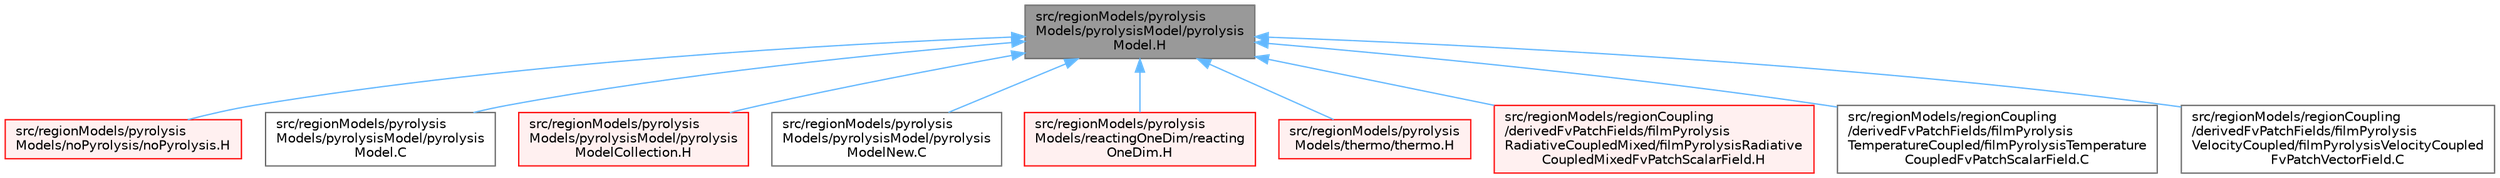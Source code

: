 digraph "src/regionModels/pyrolysisModels/pyrolysisModel/pyrolysisModel.H"
{
 // LATEX_PDF_SIZE
  bgcolor="transparent";
  edge [fontname=Helvetica,fontsize=10,labelfontname=Helvetica,labelfontsize=10];
  node [fontname=Helvetica,fontsize=10,shape=box,height=0.2,width=0.4];
  Node1 [id="Node000001",label="src/regionModels/pyrolysis\lModels/pyrolysisModel/pyrolysis\lModel.H",height=0.2,width=0.4,color="gray40", fillcolor="grey60", style="filled", fontcolor="black",tooltip=" "];
  Node1 -> Node2 [id="edge1_Node000001_Node000002",dir="back",color="steelblue1",style="solid",tooltip=" "];
  Node2 [id="Node000002",label="src/regionModels/pyrolysis\lModels/noPyrolysis/noPyrolysis.H",height=0.2,width=0.4,color="red", fillcolor="#FFF0F0", style="filled",URL="$noPyrolysis_8H.html",tooltip=" "];
  Node1 -> Node4 [id="edge2_Node000001_Node000004",dir="back",color="steelblue1",style="solid",tooltip=" "];
  Node4 [id="Node000004",label="src/regionModels/pyrolysis\lModels/pyrolysisModel/pyrolysis\lModel.C",height=0.2,width=0.4,color="grey40", fillcolor="white", style="filled",URL="$pyrolysisModel_8C.html",tooltip=" "];
  Node1 -> Node5 [id="edge3_Node000001_Node000005",dir="back",color="steelblue1",style="solid",tooltip=" "];
  Node5 [id="Node000005",label="src/regionModels/pyrolysis\lModels/pyrolysisModel/pyrolysis\lModelCollection.H",height=0.2,width=0.4,color="red", fillcolor="#FFF0F0", style="filled",URL="$pyrolysisModelCollection_8H.html",tooltip=" "];
  Node1 -> Node7 [id="edge4_Node000001_Node000007",dir="back",color="steelblue1",style="solid",tooltip=" "];
  Node7 [id="Node000007",label="src/regionModels/pyrolysis\lModels/pyrolysisModel/pyrolysis\lModelNew.C",height=0.2,width=0.4,color="grey40", fillcolor="white", style="filled",URL="$pyrolysisModelNew_8C.html",tooltip=" "];
  Node1 -> Node8 [id="edge5_Node000001_Node000008",dir="back",color="steelblue1",style="solid",tooltip=" "];
  Node8 [id="Node000008",label="src/regionModels/pyrolysis\lModels/reactingOneDim/reacting\lOneDim.H",height=0.2,width=0.4,color="red", fillcolor="#FFF0F0", style="filled",URL="$reactingOneDim_8H.html",tooltip=" "];
  Node1 -> Node11 [id="edge6_Node000001_Node000011",dir="back",color="steelblue1",style="solid",tooltip=" "];
  Node11 [id="Node000011",label="src/regionModels/pyrolysis\lModels/thermo/thermo.H",height=0.2,width=0.4,color="red", fillcolor="#FFF0F0", style="filled",URL="$regionModels_2pyrolysisModels_2thermo_2thermo_8H.html",tooltip=" "];
  Node1 -> Node13 [id="edge7_Node000001_Node000013",dir="back",color="steelblue1",style="solid",tooltip=" "];
  Node13 [id="Node000013",label="src/regionModels/regionCoupling\l/derivedFvPatchFields/filmPyrolysis\lRadiativeCoupledMixed/filmPyrolysisRadiative\lCoupledMixedFvPatchScalarField.H",height=0.2,width=0.4,color="red", fillcolor="#FFF0F0", style="filled",URL="$filmPyrolysisRadiativeCoupledMixedFvPatchScalarField_8H.html",tooltip=" "];
  Node1 -> Node15 [id="edge8_Node000001_Node000015",dir="back",color="steelblue1",style="solid",tooltip=" "];
  Node15 [id="Node000015",label="src/regionModels/regionCoupling\l/derivedFvPatchFields/filmPyrolysis\lTemperatureCoupled/filmPyrolysisTemperature\lCoupledFvPatchScalarField.C",height=0.2,width=0.4,color="grey40", fillcolor="white", style="filled",URL="$filmPyrolysisTemperatureCoupledFvPatchScalarField_8C.html",tooltip=" "];
  Node1 -> Node16 [id="edge9_Node000001_Node000016",dir="back",color="steelblue1",style="solid",tooltip=" "];
  Node16 [id="Node000016",label="src/regionModels/regionCoupling\l/derivedFvPatchFields/filmPyrolysis\lVelocityCoupled/filmPyrolysisVelocityCoupled\lFvPatchVectorField.C",height=0.2,width=0.4,color="grey40", fillcolor="white", style="filled",URL="$filmPyrolysisVelocityCoupledFvPatchVectorField_8C.html",tooltip=" "];
}
